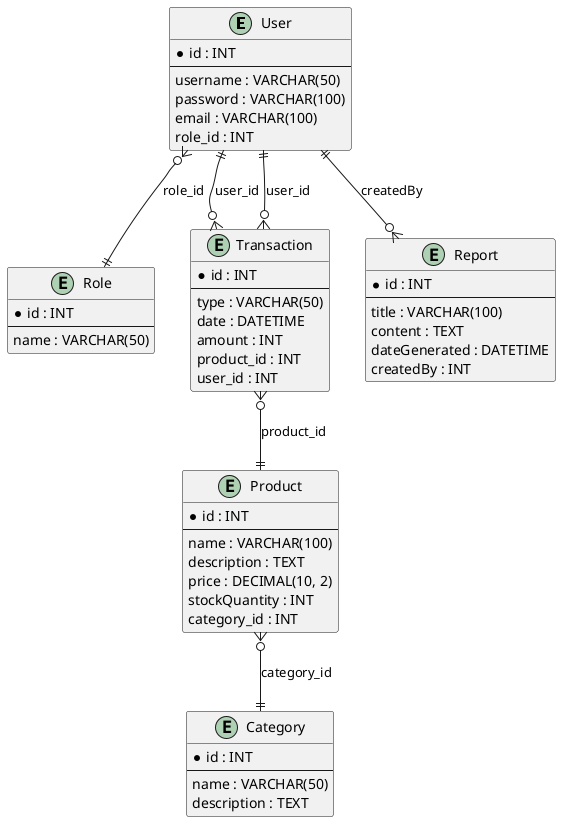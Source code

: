@startuml
entity "User" as User {
  * id : INT
  --
  username : VARCHAR(50)
  password : VARCHAR(100)
  email : VARCHAR(100)
  role_id : INT
}

entity "Role" as Role {
  * id : INT
  --
  name : VARCHAR(50)
}

entity "Product" as Product {
  * id : INT
  --
  name : VARCHAR(100)
  description : TEXT
  price : DECIMAL(10, 2)
  stockQuantity : INT
  category_id : INT
}

entity "Category" as Category {
  * id : INT
  --
  name : VARCHAR(50)
  description : TEXT
}

entity "Transaction" as Transaction {
  * id : INT
  --
  type : VARCHAR(50)
  date : DATETIME
  amount : INT
  product_id : INT
  user_id : INT
}

entity "Report" as Report {
  * id : INT
  --
  title : VARCHAR(100)
  content : TEXT
  dateGenerated : DATETIME
  createdBy : INT
}

User }o--|| Role : "role_id"
User ||--o{ Transaction : "user_id"
User ||--o{ Report : "createdBy"
Product }o--|| Category : "category_id"
Transaction }o--|| Product : "product_id"
Transaction }o--|| User : "user_id"
@enduml
